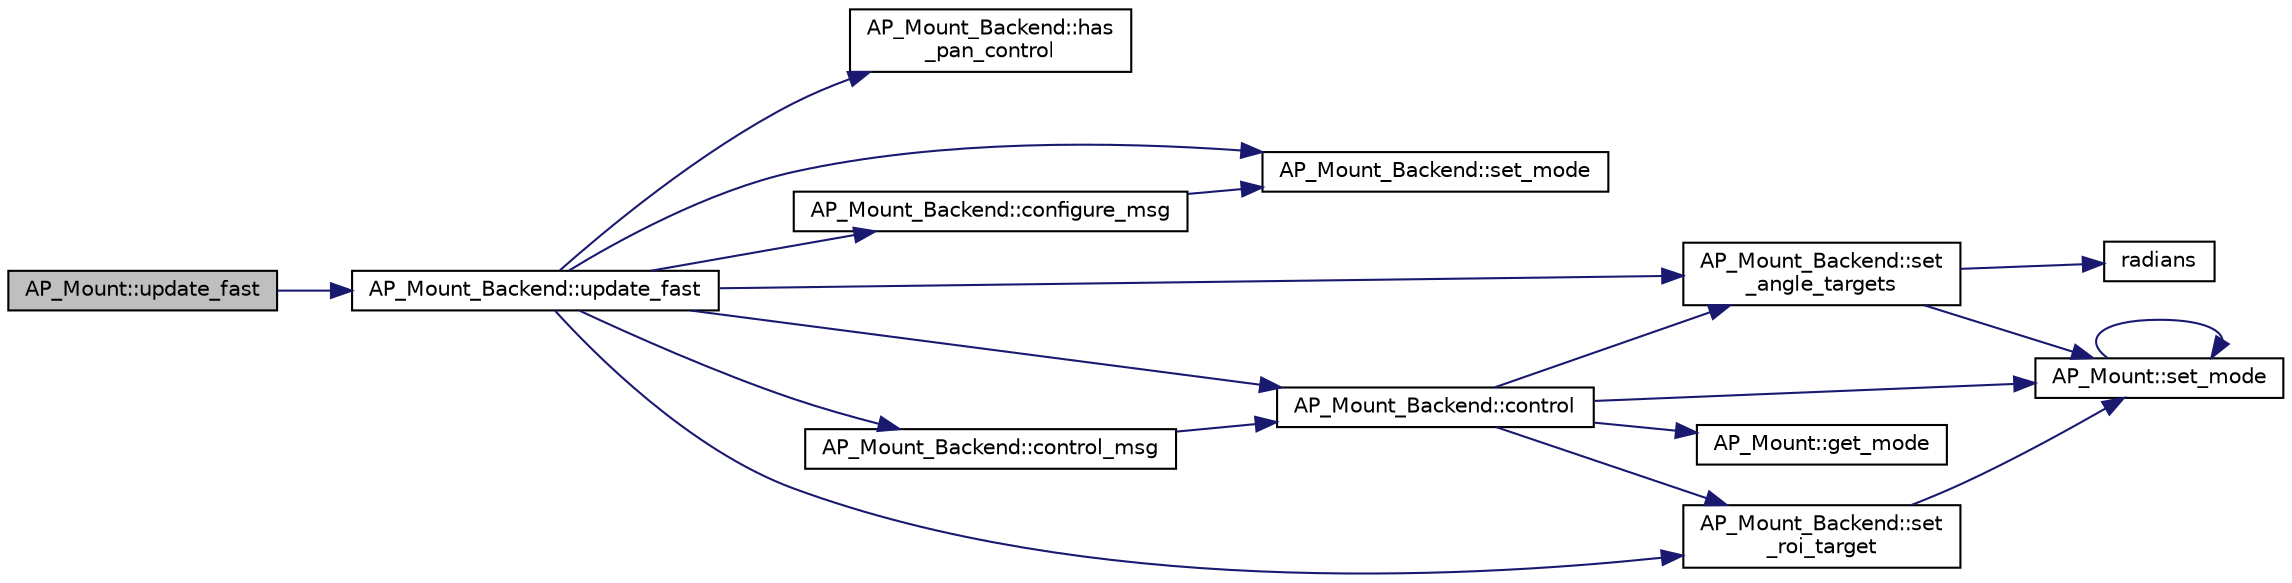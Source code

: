 digraph "AP_Mount::update_fast"
{
 // INTERACTIVE_SVG=YES
  edge [fontname="Helvetica",fontsize="10",labelfontname="Helvetica",labelfontsize="10"];
  node [fontname="Helvetica",fontsize="10",shape=record];
  rankdir="LR";
  Node1 [label="AP_Mount::update_fast",height=0.2,width=0.4,color="black", fillcolor="grey75", style="filled", fontcolor="black"];
  Node1 -> Node2 [color="midnightblue",fontsize="10",style="solid",fontname="Helvetica"];
  Node2 [label="AP_Mount_Backend::update_fast",height=0.2,width=0.4,color="black", fillcolor="white", style="filled",URL="$classAP__Mount__Backend.html#a6c424f5db5f8e32820b2cac36cd93784"];
  Node2 -> Node3 [color="midnightblue",fontsize="10",style="solid",fontname="Helvetica"];
  Node3 [label="AP_Mount_Backend::has\l_pan_control",height=0.2,width=0.4,color="black", fillcolor="white", style="filled",URL="$classAP__Mount__Backend.html#aeaa3336859f8570c7cdc1036de514f7d"];
  Node2 -> Node4 [color="midnightblue",fontsize="10",style="solid",fontname="Helvetica"];
  Node4 [label="AP_Mount_Backend::set_mode",height=0.2,width=0.4,color="black", fillcolor="white", style="filled",URL="$classAP__Mount__Backend.html#ab273144079249259a67641672a2067ad"];
  Node2 -> Node5 [color="midnightblue",fontsize="10",style="solid",fontname="Helvetica"];
  Node5 [label="AP_Mount_Backend::set\l_angle_targets",height=0.2,width=0.4,color="black", fillcolor="white", style="filled",URL="$classAP__Mount__Backend.html#aef242e856237c58d2cb6ae0cf0568017"];
  Node5 -> Node6 [color="midnightblue",fontsize="10",style="solid",fontname="Helvetica"];
  Node6 [label="radians",height=0.2,width=0.4,color="black", fillcolor="white", style="filled",URL="$AP__Math_8h.html#a75b14352ec1c95a8276af9a0813cfdc3"];
  Node5 -> Node7 [color="midnightblue",fontsize="10",style="solid",fontname="Helvetica"];
  Node7 [label="AP_Mount::set_mode",height=0.2,width=0.4,color="black", fillcolor="white", style="filled",URL="$classAP__Mount.html#a4510126670698c1b0b2d2066049ac28e"];
  Node7 -> Node7 [color="midnightblue",fontsize="10",style="solid",fontname="Helvetica"];
  Node2 -> Node8 [color="midnightblue",fontsize="10",style="solid",fontname="Helvetica"];
  Node8 [label="AP_Mount_Backend::set\l_roi_target",height=0.2,width=0.4,color="black", fillcolor="white", style="filled",URL="$classAP__Mount__Backend.html#a30fd52e4d6a08c6b314ad634b9c4e21a"];
  Node8 -> Node7 [color="midnightblue",fontsize="10",style="solid",fontname="Helvetica"];
  Node2 -> Node9 [color="midnightblue",fontsize="10",style="solid",fontname="Helvetica"];
  Node9 [label="AP_Mount_Backend::control",height=0.2,width=0.4,color="black", fillcolor="white", style="filled",URL="$classAP__Mount__Backend.html#a2c05c2c449c8b03c1dc215ba30b4f98a"];
  Node9 -> Node7 [color="midnightblue",fontsize="10",style="solid",fontname="Helvetica"];
  Node9 -> Node10 [color="midnightblue",fontsize="10",style="solid",fontname="Helvetica"];
  Node10 [label="AP_Mount::get_mode",height=0.2,width=0.4,color="black", fillcolor="white", style="filled",URL="$classAP__Mount.html#a26ea3e1c86204271b6b90f1fb4f3ee92"];
  Node9 -> Node5 [color="midnightblue",fontsize="10",style="solid",fontname="Helvetica"];
  Node9 -> Node8 [color="midnightblue",fontsize="10",style="solid",fontname="Helvetica"];
  Node2 -> Node11 [color="midnightblue",fontsize="10",style="solid",fontname="Helvetica"];
  Node11 [label="AP_Mount_Backend::configure_msg",height=0.2,width=0.4,color="black", fillcolor="white", style="filled",URL="$classAP__Mount__Backend.html#ace2c005e9272fd4fc12444d24e301024"];
  Node11 -> Node4 [color="midnightblue",fontsize="10",style="solid",fontname="Helvetica"];
  Node2 -> Node12 [color="midnightblue",fontsize="10",style="solid",fontname="Helvetica"];
  Node12 [label="AP_Mount_Backend::control_msg",height=0.2,width=0.4,color="black", fillcolor="white", style="filled",URL="$classAP__Mount__Backend.html#ae975fe1daaa9722be740772fcb20e0ff"];
  Node12 -> Node9 [color="midnightblue",fontsize="10",style="solid",fontname="Helvetica"];
}

